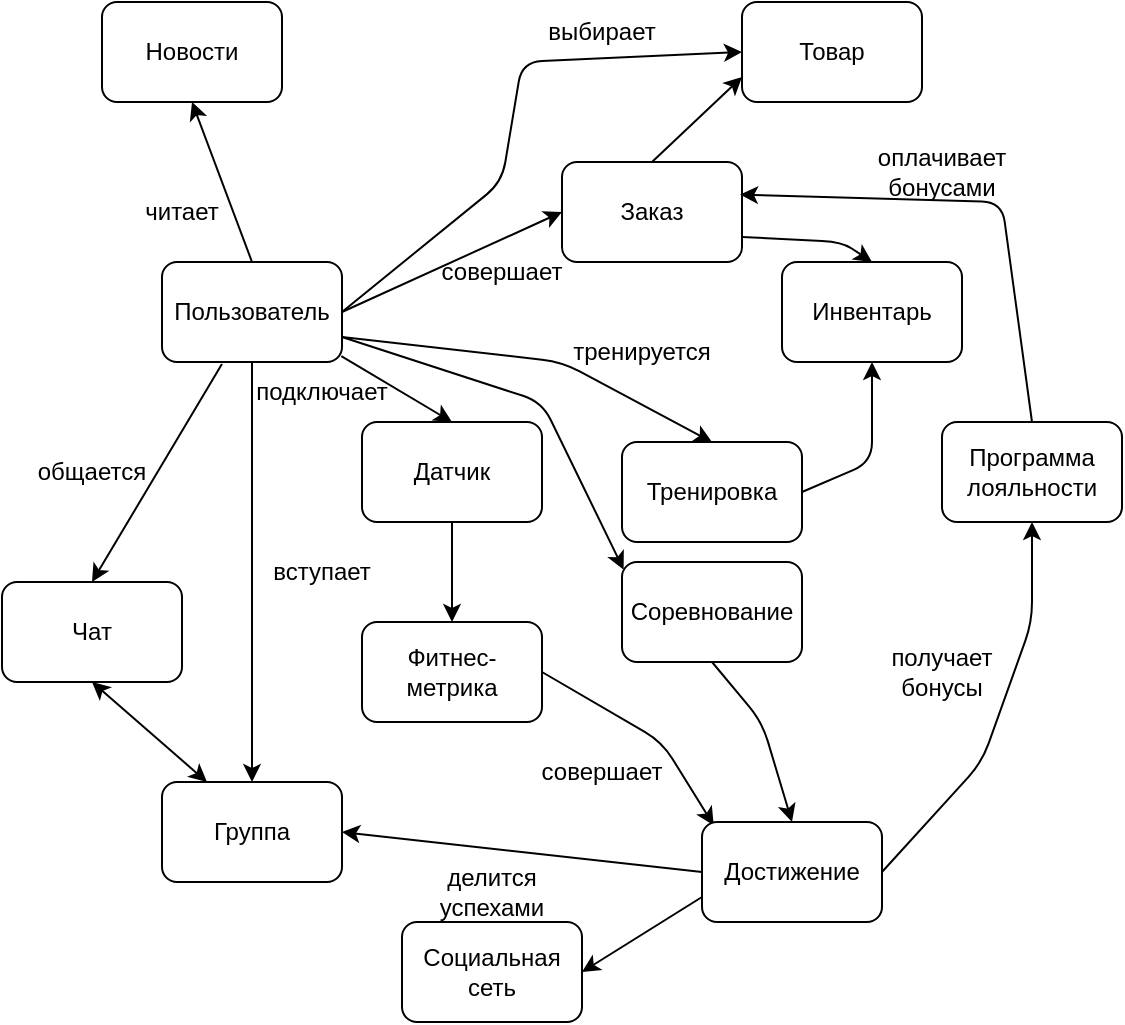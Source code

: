 <mxfile>
    <diagram id="ogiAUNa2HxpashAwqwgX" name="Page-1">
        <mxGraphModel dx="919" dy="592" grid="1" gridSize="10" guides="1" tooltips="1" connect="1" arrows="1" fold="1" page="1" pageScale="1" pageWidth="1600" pageHeight="1200" math="0" shadow="0">
            <root>
                <mxCell id="0"/>
                <mxCell id="1" parent="0"/>
                <mxCell id="39" value="Пользователь" style="rounded=1;whiteSpace=wrap;html=1;" parent="1" vertex="1">
                    <mxGeometry x="560" y="330" width="90" height="50" as="geometry"/>
                </mxCell>
                <mxCell id="40" value="Заказ" style="rounded=1;whiteSpace=wrap;html=1;" parent="1" vertex="1">
                    <mxGeometry x="760" y="280" width="90" height="50" as="geometry"/>
                </mxCell>
                <mxCell id="41" value="Товар" style="rounded=1;whiteSpace=wrap;html=1;" parent="1" vertex="1">
                    <mxGeometry x="850" y="200" width="90" height="50" as="geometry"/>
                </mxCell>
                <mxCell id="43" value="Новости" style="rounded=1;whiteSpace=wrap;html=1;" parent="1" vertex="1">
                    <mxGeometry x="530" y="200" width="90" height="50" as="geometry"/>
                </mxCell>
                <mxCell id="44" value="Чат" style="rounded=1;whiteSpace=wrap;html=1;" parent="1" vertex="1">
                    <mxGeometry x="480" y="490" width="90" height="50" as="geometry"/>
                </mxCell>
                <mxCell id="45" value="Инвентарь" style="rounded=1;whiteSpace=wrap;html=1;" parent="1" vertex="1">
                    <mxGeometry x="870" y="330" width="90" height="50" as="geometry"/>
                </mxCell>
                <mxCell id="46" value="" style="endArrow=classic;html=1;exitX=1;exitY=0.5;exitDx=0;exitDy=0;entryX=0;entryY=0.5;entryDx=0;entryDy=0;" parent="1" source="39" target="41" edge="1">
                    <mxGeometry width="50" height="50" relative="1" as="geometry">
                        <mxPoint x="820" y="330" as="sourcePoint"/>
                        <mxPoint x="870" y="280" as="targetPoint"/>
                        <Array as="points">
                            <mxPoint x="730" y="290"/>
                            <mxPoint x="740" y="230"/>
                        </Array>
                    </mxGeometry>
                </mxCell>
                <mxCell id="47" value="" style="endArrow=classic;html=1;entryX=0;entryY=0.5;entryDx=0;entryDy=0;exitX=1;exitY=0.5;exitDx=0;exitDy=0;" parent="1" source="39" target="40" edge="1">
                    <mxGeometry width="50" height="50" relative="1" as="geometry">
                        <mxPoint x="650" y="350" as="sourcePoint"/>
                        <mxPoint x="820" y="300" as="targetPoint"/>
                    </mxGeometry>
                </mxCell>
                <mxCell id="48" value="" style="endArrow=classic;html=1;exitX=1;exitY=0.75;exitDx=0;exitDy=0;entryX=0.5;entryY=0;entryDx=0;entryDy=0;" parent="1" source="40" target="45" edge="1">
                    <mxGeometry width="50" height="50" relative="1" as="geometry">
                        <mxPoint x="780" y="340" as="sourcePoint"/>
                        <mxPoint x="830" y="290" as="targetPoint"/>
                        <Array as="points">
                            <mxPoint x="900" y="320"/>
                        </Array>
                    </mxGeometry>
                </mxCell>
                <mxCell id="50" value="Тренировка" style="rounded=1;whiteSpace=wrap;html=1;" parent="1" vertex="1">
                    <mxGeometry x="790" y="420" width="90" height="50" as="geometry"/>
                </mxCell>
                <mxCell id="51" value="" style="endArrow=classic;html=1;exitX=1;exitY=0.5;exitDx=0;exitDy=0;entryX=0.5;entryY=1;entryDx=0;entryDy=0;" parent="1" source="50" target="45" edge="1">
                    <mxGeometry width="50" height="50" relative="1" as="geometry">
                        <mxPoint x="760" y="430" as="sourcePoint"/>
                        <mxPoint x="810" y="380" as="targetPoint"/>
                        <Array as="points">
                            <mxPoint x="915" y="430"/>
                        </Array>
                    </mxGeometry>
                </mxCell>
                <mxCell id="52" value="Соревнование" style="rounded=1;whiteSpace=wrap;html=1;" parent="1" vertex="1">
                    <mxGeometry x="790" y="480" width="90" height="50" as="geometry"/>
                </mxCell>
                <mxCell id="54" value="Фитнес-метрика" style="rounded=1;whiteSpace=wrap;html=1;" parent="1" vertex="1">
                    <mxGeometry x="660" y="510" width="90" height="50" as="geometry"/>
                </mxCell>
                <mxCell id="55" value="Датчик" style="rounded=1;whiteSpace=wrap;html=1;" parent="1" vertex="1">
                    <mxGeometry x="660" y="410" width="90" height="50" as="geometry"/>
                </mxCell>
                <mxCell id="56" value="" style="endArrow=classic;html=1;exitX=0.996;exitY=0.941;exitDx=0;exitDy=0;entryX=0.5;entryY=0;entryDx=0;entryDy=0;exitPerimeter=0;" parent="1" source="39" target="55" edge="1">
                    <mxGeometry width="50" height="50" relative="1" as="geometry">
                        <mxPoint x="640" y="480" as="sourcePoint"/>
                        <mxPoint x="690" y="430" as="targetPoint"/>
                    </mxGeometry>
                </mxCell>
                <mxCell id="57" value="" style="endArrow=classic;html=1;exitX=0.5;exitY=1;exitDx=0;exitDy=0;entryX=0.5;entryY=0;entryDx=0;entryDy=0;" parent="1" source="55" target="54" edge="1">
                    <mxGeometry width="50" height="50" relative="1" as="geometry">
                        <mxPoint x="660" y="520" as="sourcePoint"/>
                        <mxPoint x="710" y="470" as="targetPoint"/>
                    </mxGeometry>
                </mxCell>
                <mxCell id="58" value="" style="endArrow=classic;html=1;exitX=1;exitY=0.75;exitDx=0;exitDy=0;entryX=0.5;entryY=0;entryDx=0;entryDy=0;" parent="1" source="39" target="50" edge="1">
                    <mxGeometry width="50" height="50" relative="1" as="geometry">
                        <mxPoint x="520" y="470" as="sourcePoint"/>
                        <mxPoint x="570" y="420" as="targetPoint"/>
                        <Array as="points">
                            <mxPoint x="760" y="380"/>
                        </Array>
                    </mxGeometry>
                </mxCell>
                <mxCell id="59" value="" style="endArrow=classic;html=1;entryX=0.009;entryY=0.076;entryDx=0;entryDy=0;entryPerimeter=0;exitX=1;exitY=0.75;exitDx=0;exitDy=0;" parent="1" source="39" target="52" edge="1">
                    <mxGeometry width="50" height="50" relative="1" as="geometry">
                        <mxPoint x="650" y="370" as="sourcePoint"/>
                        <mxPoint x="660" y="400" as="targetPoint"/>
                        <Array as="points">
                            <mxPoint x="750" y="400"/>
                        </Array>
                    </mxGeometry>
                </mxCell>
                <mxCell id="61" value="" style="endArrow=classic;html=1;exitX=1;exitY=0.5;exitDx=0;exitDy=0;entryX=0.065;entryY=0.034;entryDx=0;entryDy=0;entryPerimeter=0;" parent="1" source="54" target="68" edge="1">
                    <mxGeometry width="50" height="50" relative="1" as="geometry">
                        <mxPoint x="870" y="510" as="sourcePoint"/>
                        <mxPoint x="940" y="575" as="targetPoint"/>
                        <Array as="points">
                            <mxPoint x="810" y="570"/>
                        </Array>
                    </mxGeometry>
                </mxCell>
                <mxCell id="63" value="Программа лояльности" style="rounded=1;whiteSpace=wrap;html=1;" parent="1" vertex="1">
                    <mxGeometry x="950" y="410" width="90" height="50" as="geometry"/>
                </mxCell>
                <mxCell id="64" value="" style="endArrow=classic;html=1;entryX=0.5;entryY=1;entryDx=0;entryDy=0;exitX=1;exitY=0.5;exitDx=0;exitDy=0;" parent="1" source="68" target="63" edge="1">
                    <mxGeometry width="50" height="50" relative="1" as="geometry">
                        <mxPoint x="985" y="550" as="sourcePoint"/>
                        <mxPoint x="1000" y="370" as="targetPoint"/>
                        <Array as="points">
                            <mxPoint x="970" y="580"/>
                            <mxPoint x="995" y="510"/>
                        </Array>
                    </mxGeometry>
                </mxCell>
                <mxCell id="65" value="" style="endArrow=classic;html=1;exitX=0.5;exitY=0;exitDx=0;exitDy=0;entryX=0.989;entryY=0.326;entryDx=0;entryDy=0;entryPerimeter=0;" parent="1" source="63" target="40" edge="1">
                    <mxGeometry width="50" height="50" relative="1" as="geometry">
                        <mxPoint x="970" y="340" as="sourcePoint"/>
                        <mxPoint x="1020" y="290" as="targetPoint"/>
                        <Array as="points">
                            <mxPoint x="980" y="300"/>
                        </Array>
                    </mxGeometry>
                </mxCell>
                <mxCell id="67" value="Группа" style="rounded=1;whiteSpace=wrap;html=1;" parent="1" vertex="1">
                    <mxGeometry x="560" y="590" width="90" height="50" as="geometry"/>
                </mxCell>
                <mxCell id="68" value="Достижение" style="rounded=1;whiteSpace=wrap;html=1;" parent="1" vertex="1">
                    <mxGeometry x="830" y="610" width="90" height="50" as="geometry"/>
                </mxCell>
                <mxCell id="69" value="" style="endArrow=classic;html=1;exitX=0.5;exitY=1;exitDx=0;exitDy=0;entryX=0.5;entryY=0;entryDx=0;entryDy=0;" parent="1" source="52" target="68" edge="1">
                    <mxGeometry width="50" height="50" relative="1" as="geometry">
                        <mxPoint x="880" y="505" as="sourcePoint"/>
                        <mxPoint x="946.75" y="548" as="targetPoint"/>
                        <Array as="points">
                            <mxPoint x="860" y="560"/>
                        </Array>
                    </mxGeometry>
                </mxCell>
                <mxCell id="70" value="" style="endArrow=classic;html=1;entryX=0.5;entryY=1;entryDx=0;entryDy=0;exitX=0.5;exitY=0;exitDx=0;exitDy=0;" parent="1" source="39" target="43" edge="1">
                    <mxGeometry width="50" height="50" relative="1" as="geometry">
                        <mxPoint x="670" y="460" as="sourcePoint"/>
                        <mxPoint x="720" y="410" as="targetPoint"/>
                    </mxGeometry>
                </mxCell>
                <mxCell id="71" value="Социальная сеть" style="rounded=1;whiteSpace=wrap;html=1;" parent="1" vertex="1">
                    <mxGeometry x="680" y="660" width="90" height="50" as="geometry"/>
                </mxCell>
                <mxCell id="72" value="" style="endArrow=classic;html=1;exitX=0.5;exitY=1;exitDx=0;exitDy=0;entryX=0.5;entryY=0;entryDx=0;entryDy=0;" parent="1" source="39" target="67" edge="1">
                    <mxGeometry width="50" height="50" relative="1" as="geometry">
                        <mxPoint x="750" y="470" as="sourcePoint"/>
                        <mxPoint x="800" y="420" as="targetPoint"/>
                    </mxGeometry>
                </mxCell>
                <mxCell id="73" value="" style="endArrow=classic;html=1;entryX=0.5;entryY=0;entryDx=0;entryDy=0;exitX=0.333;exitY=1.02;exitDx=0;exitDy=0;exitPerimeter=0;" parent="1" source="39" target="44" edge="1">
                    <mxGeometry relative="1" as="geometry">
                        <mxPoint x="730" y="450" as="sourcePoint"/>
                        <mxPoint x="830" y="450" as="targetPoint"/>
                    </mxGeometry>
                </mxCell>
                <mxCell id="75" value="" style="endArrow=classic;html=1;entryX=1;entryY=0.5;entryDx=0;entryDy=0;exitX=0;exitY=0.5;exitDx=0;exitDy=0;" parent="1" source="68" target="67" edge="1">
                    <mxGeometry width="50" height="50" relative="1" as="geometry">
                        <mxPoint x="750" y="470" as="sourcePoint"/>
                        <mxPoint x="800" y="420" as="targetPoint"/>
                    </mxGeometry>
                </mxCell>
                <mxCell id="76" value="" style="endArrow=classic;html=1;exitX=0;exitY=0.75;exitDx=0;exitDy=0;entryX=1;entryY=0.5;entryDx=0;entryDy=0;" parent="1" source="68" target="71" edge="1">
                    <mxGeometry width="50" height="50" relative="1" as="geometry">
                        <mxPoint x="750" y="470" as="sourcePoint"/>
                        <mxPoint x="800" y="420" as="targetPoint"/>
                    </mxGeometry>
                </mxCell>
                <mxCell id="77" value="" style="endArrow=classic;startArrow=classic;html=1;entryX=0.5;entryY=1;entryDx=0;entryDy=0;exitX=0.25;exitY=0;exitDx=0;exitDy=0;" parent="1" source="67" target="44" edge="1">
                    <mxGeometry width="50" height="50" relative="1" as="geometry">
                        <mxPoint x="690" y="430" as="sourcePoint"/>
                        <mxPoint x="740" y="380" as="targetPoint"/>
                    </mxGeometry>
                </mxCell>
                <mxCell id="79" value="" style="endArrow=classic;html=1;entryX=0;entryY=0.75;entryDx=0;entryDy=0;exitX=0.5;exitY=0;exitDx=0;exitDy=0;" parent="1" source="40" target="41" edge="1">
                    <mxGeometry width="50" height="50" relative="1" as="geometry">
                        <mxPoint x="690" y="430" as="sourcePoint"/>
                        <mxPoint x="740" y="380" as="targetPoint"/>
                    </mxGeometry>
                </mxCell>
                <mxCell id="80" value="читает" style="text;html=1;strokeColor=none;fillColor=none;align=center;verticalAlign=middle;whiteSpace=wrap;rounded=0;" parent="1" vertex="1">
                    <mxGeometry x="540" y="290" width="60" height="30" as="geometry"/>
                </mxCell>
                <mxCell id="81" value="совершает" style="text;html=1;strokeColor=none;fillColor=none;align=center;verticalAlign=middle;whiteSpace=wrap;rounded=0;" parent="1" vertex="1">
                    <mxGeometry x="700" y="320" width="60" height="30" as="geometry"/>
                </mxCell>
                <mxCell id="82" value="выбирает" style="text;html=1;strokeColor=none;fillColor=none;align=center;verticalAlign=middle;whiteSpace=wrap;rounded=0;" parent="1" vertex="1">
                    <mxGeometry x="750" y="200" width="60" height="30" as="geometry"/>
                </mxCell>
                <mxCell id="83" value="тренируется" style="text;html=1;strokeColor=none;fillColor=none;align=center;verticalAlign=middle;whiteSpace=wrap;rounded=0;" parent="1" vertex="1">
                    <mxGeometry x="770" y="360" width="60" height="30" as="geometry"/>
                </mxCell>
                <mxCell id="84" value="оплачивает бонусами" style="text;html=1;strokeColor=none;fillColor=none;align=center;verticalAlign=middle;whiteSpace=wrap;rounded=0;" parent="1" vertex="1">
                    <mxGeometry x="920" y="270" width="60" height="30" as="geometry"/>
                </mxCell>
                <mxCell id="85" value="получает бонусы" style="text;html=1;strokeColor=none;fillColor=none;align=center;verticalAlign=middle;whiteSpace=wrap;rounded=0;" parent="1" vertex="1">
                    <mxGeometry x="920" y="520" width="60" height="30" as="geometry"/>
                </mxCell>
                <mxCell id="86" value="совершает" style="text;html=1;strokeColor=none;fillColor=none;align=center;verticalAlign=middle;whiteSpace=wrap;rounded=0;" parent="1" vertex="1">
                    <mxGeometry x="750" y="570" width="60" height="30" as="geometry"/>
                </mxCell>
                <mxCell id="87" value="делится успехами" style="text;html=1;strokeColor=none;fillColor=none;align=center;verticalAlign=middle;whiteSpace=wrap;rounded=0;" parent="1" vertex="1">
                    <mxGeometry x="695" y="630" width="60" height="30" as="geometry"/>
                </mxCell>
                <mxCell id="89" value="вступает" style="text;html=1;strokeColor=none;fillColor=none;align=center;verticalAlign=middle;whiteSpace=wrap;rounded=0;" parent="1" vertex="1">
                    <mxGeometry x="610" y="470" width="60" height="30" as="geometry"/>
                </mxCell>
                <mxCell id="90" value="общается" style="text;html=1;strokeColor=none;fillColor=none;align=center;verticalAlign=middle;whiteSpace=wrap;rounded=0;" parent="1" vertex="1">
                    <mxGeometry x="495" y="420" width="60" height="30" as="geometry"/>
                </mxCell>
                <mxCell id="91" value="подключает" style="text;html=1;strokeColor=none;fillColor=none;align=center;verticalAlign=middle;whiteSpace=wrap;rounded=0;" vertex="1" parent="1">
                    <mxGeometry x="610" y="380" width="60" height="30" as="geometry"/>
                </mxCell>
            </root>
        </mxGraphModel>
    </diagram>
</mxfile>